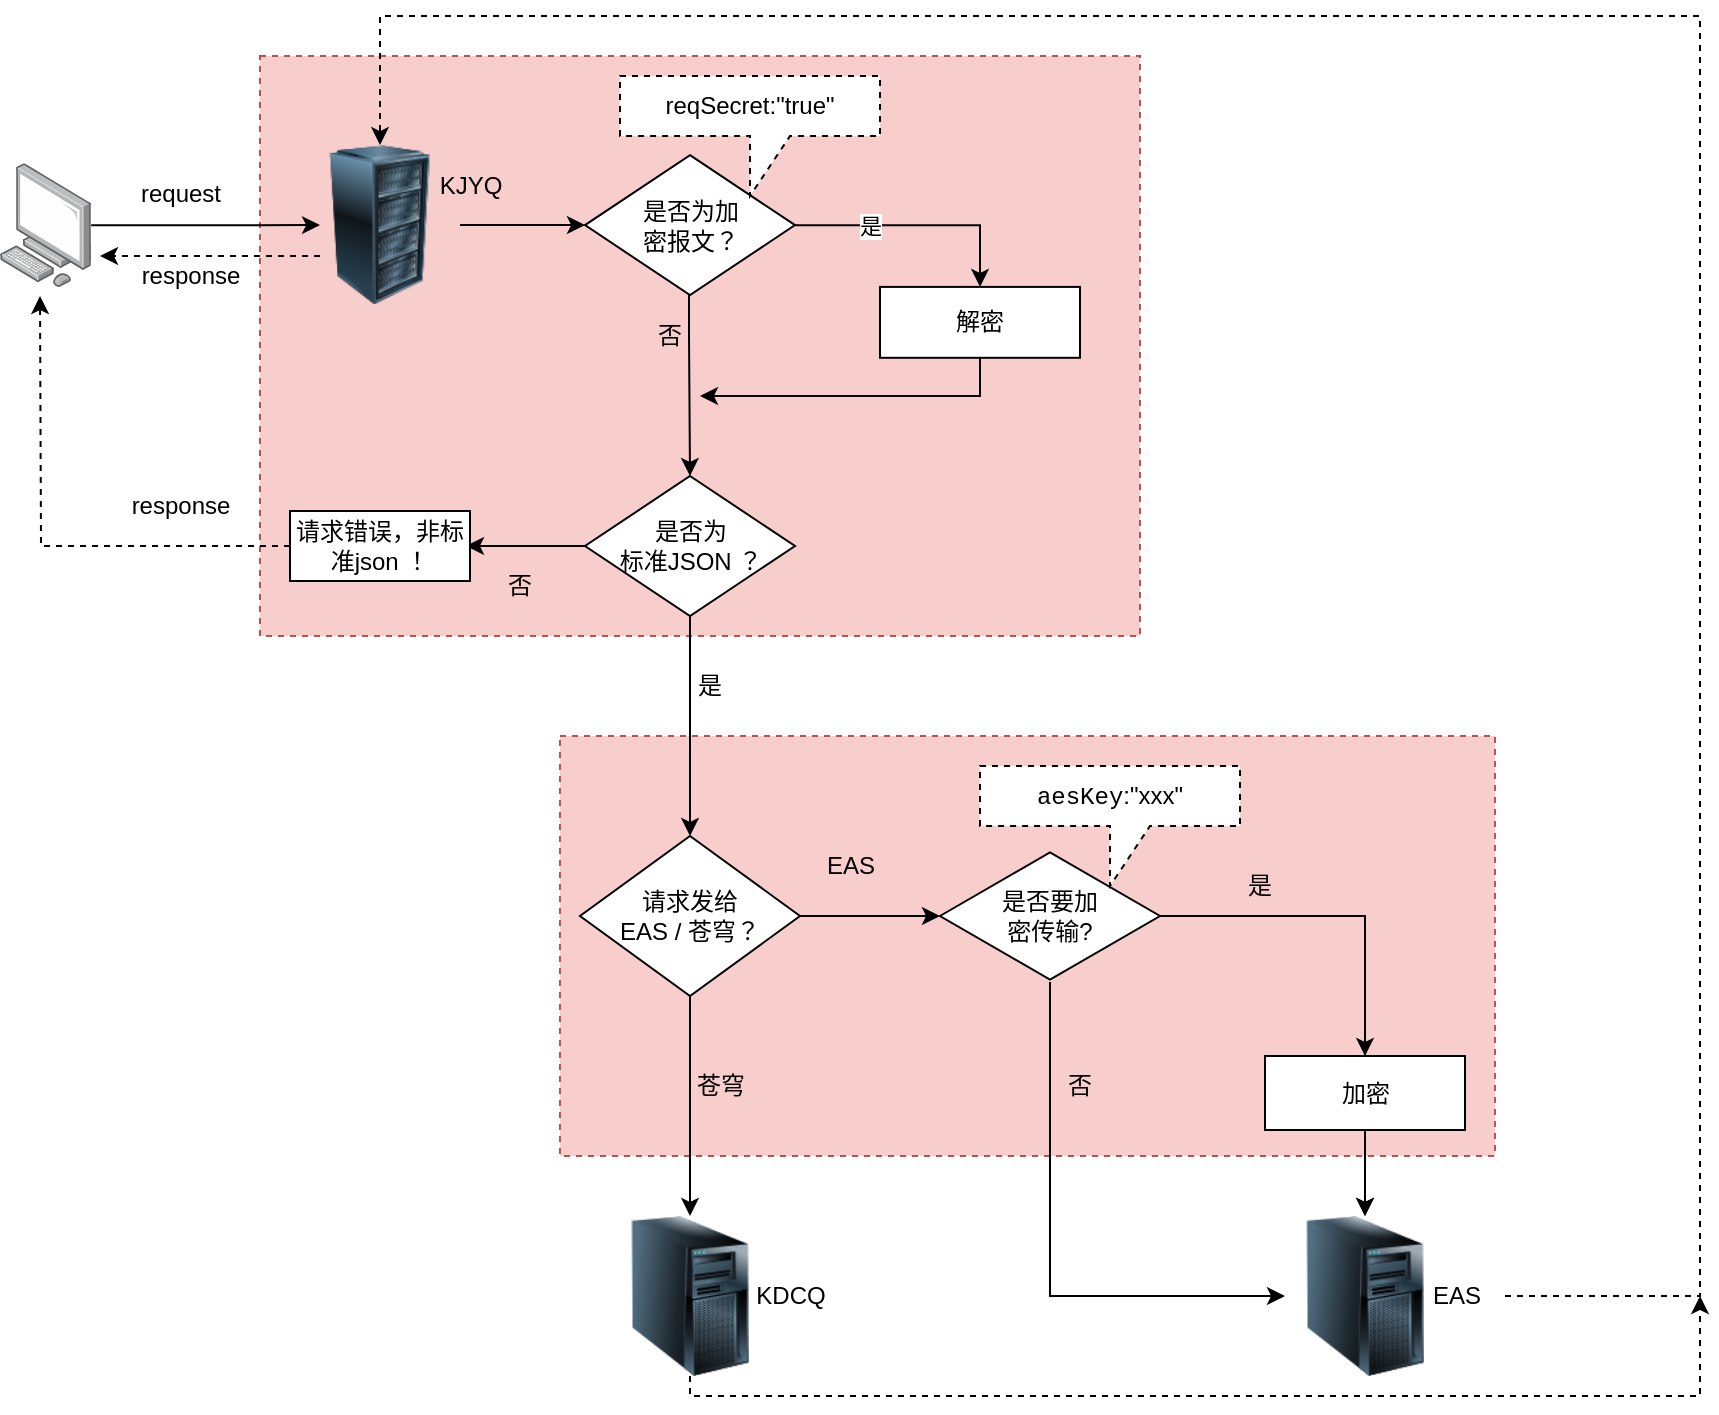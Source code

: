 <mxfile version="20.6.0" type="github">
  <diagram id="U3X7yAVofSB0_fFjsSE9" name="第 1 页">
    <mxGraphModel dx="1038" dy="539" grid="1" gridSize="10" guides="1" tooltips="1" connect="1" arrows="1" fold="1" page="1" pageScale="1" pageWidth="3300" pageHeight="4681" math="0" shadow="0">
      <root>
        <mxCell id="0" />
        <mxCell id="1" parent="0" />
        <mxCell id="NWSvcn1y5vmJvd92Y7-b-102" value="" style="rounded=0;whiteSpace=wrap;html=1;dashed=1;fillColor=#f8cecc;strokeColor=#b85450;" parent="1" vertex="1">
          <mxGeometry x="350" y="420" width="467.5" height="210" as="geometry" />
        </mxCell>
        <mxCell id="NWSvcn1y5vmJvd92Y7-b-82" value="" style="rounded=0;whiteSpace=wrap;html=1;dashed=1;fillColor=#f8cecc;strokeColor=#b85450;" parent="1" vertex="1">
          <mxGeometry x="200" y="80" width="440" height="290" as="geometry" />
        </mxCell>
        <mxCell id="NWSvcn1y5vmJvd92Y7-b-14" style="edgeStyle=orthogonalEdgeStyle;rounded=0;orthogonalLoop=1;jettySize=auto;html=1;" parent="1" source="NWSvcn1y5vmJvd92Y7-b-3" edge="1">
          <mxGeometry relative="1" as="geometry">
            <mxPoint x="230" y="164.55" as="targetPoint" />
          </mxGeometry>
        </mxCell>
        <mxCell id="NWSvcn1y5vmJvd92Y7-b-3" value="" style="points=[];aspect=fixed;html=1;align=center;shadow=0;dashed=0;image;image=img/lib/allied_telesis/computer_and_terminals/Personal_Computer.svg;" parent="1" vertex="1">
          <mxGeometry x="70" y="133.65" width="45.6" height="61.8" as="geometry" />
        </mxCell>
        <mxCell id="aQu6GG9CXCyOtQhi5hAx-2" style="edgeStyle=orthogonalEdgeStyle;rounded=0;orthogonalLoop=1;jettySize=auto;html=1;dashed=1;" edge="1" parent="1" source="NWSvcn1y5vmJvd92Y7-b-10">
          <mxGeometry relative="1" as="geometry">
            <mxPoint x="920" y="700" as="targetPoint" />
            <Array as="points">
              <mxPoint x="415" y="750" />
              <mxPoint x="920" y="750" />
            </Array>
          </mxGeometry>
        </mxCell>
        <mxCell id="NWSvcn1y5vmJvd92Y7-b-10" value="" style="image;html=1;image=img/lib/clip_art/computers/Server_Tower_128x128.png" parent="1" vertex="1">
          <mxGeometry x="375" y="660" width="80" height="80" as="geometry" />
        </mxCell>
        <mxCell id="B21uSw1qVCdi_lBnASV5-16" style="edgeStyle=orthogonalEdgeStyle;rounded=0;orthogonalLoop=1;jettySize=auto;html=1;entryX=0.5;entryY=0;entryDx=0;entryDy=0;dashed=1;" parent="1" source="NWSvcn1y5vmJvd92Y7-b-20" target="NWSvcn1y5vmJvd92Y7-b-13" edge="1">
          <mxGeometry relative="1" as="geometry">
            <Array as="points">
              <mxPoint x="920" y="700" />
              <mxPoint x="920" y="60" />
              <mxPoint x="260" y="60" />
            </Array>
          </mxGeometry>
        </mxCell>
        <mxCell id="NWSvcn1y5vmJvd92Y7-b-11" value="" style="image;html=1;image=img/lib/clip_art/computers/Server_Tower_128x128.png" parent="1" vertex="1">
          <mxGeometry x="712.5" y="660" width="80" height="80" as="geometry" />
        </mxCell>
        <mxCell id="NWSvcn1y5vmJvd92Y7-b-30" value="" style="edgeStyle=orthogonalEdgeStyle;rounded=0;orthogonalLoop=1;jettySize=auto;html=1;" parent="1" source="NWSvcn1y5vmJvd92Y7-b-13" target="NWSvcn1y5vmJvd92Y7-b-24" edge="1">
          <mxGeometry relative="1" as="geometry">
            <mxPoint x="320" y="164.6" as="sourcePoint" />
          </mxGeometry>
        </mxCell>
        <mxCell id="NWSvcn1y5vmJvd92Y7-b-13" value="" style="image;html=1;image=img/lib/clip_art/computers/Server_Rack_128x128.png" parent="1" vertex="1">
          <mxGeometry x="220" y="124.55" width="80" height="80" as="geometry" />
        </mxCell>
        <mxCell id="NWSvcn1y5vmJvd92Y7-b-19" value="KDCQ" style="text;html=1;align=center;verticalAlign=middle;resizable=0;points=[];autosize=1;strokeColor=none;fillColor=none;" parent="1" vertex="1">
          <mxGeometry x="435" y="685" width="60" height="30" as="geometry" />
        </mxCell>
        <mxCell id="NWSvcn1y5vmJvd92Y7-b-20" value="EAS" style="text;html=1;align=center;verticalAlign=middle;resizable=0;points=[];autosize=1;strokeColor=none;fillColor=none;" parent="1" vertex="1">
          <mxGeometry x="772.5" y="685" width="50" height="30" as="geometry" />
        </mxCell>
        <mxCell id="NWSvcn1y5vmJvd92Y7-b-21" value="request" style="text;html=1;align=center;verticalAlign=middle;resizable=0;points=[];autosize=1;strokeColor=none;fillColor=none;" parent="1" vertex="1">
          <mxGeometry x="130" y="133.65" width="60" height="30" as="geometry" />
        </mxCell>
        <mxCell id="NWSvcn1y5vmJvd92Y7-b-81" style="edgeStyle=orthogonalEdgeStyle;rounded=0;orthogonalLoop=1;jettySize=auto;html=1;entryX=0.5;entryY=0;entryDx=0;entryDy=0;" parent="1" source="NWSvcn1y5vmJvd92Y7-b-24" target="NWSvcn1y5vmJvd92Y7-b-54" edge="1">
          <mxGeometry relative="1" as="geometry" />
        </mxCell>
        <mxCell id="NWSvcn1y5vmJvd92Y7-b-24" value="是否为加&lt;br&gt;密报文？" style="rhombus;whiteSpace=wrap;html=1;" parent="1" vertex="1">
          <mxGeometry x="362.5" y="129.55" width="105" height="70" as="geometry" />
        </mxCell>
        <mxCell id="NWSvcn1y5vmJvd92Y7-b-36" style="edgeStyle=orthogonalEdgeStyle;rounded=0;orthogonalLoop=1;jettySize=auto;html=1;" parent="1" edge="1">
          <mxGeometry relative="1" as="geometry">
            <mxPoint x="414.5" y="199.55" as="sourcePoint" />
            <mxPoint x="415" y="290" as="targetPoint" />
            <Array as="points">
              <mxPoint x="414.5" y="219.55" />
              <mxPoint x="414.5" y="409.55" />
            </Array>
          </mxGeometry>
        </mxCell>
        <mxCell id="NWSvcn1y5vmJvd92Y7-b-40" style="edgeStyle=orthogonalEdgeStyle;rounded=0;orthogonalLoop=1;jettySize=auto;html=1;exitX=1;exitY=0.5;exitDx=0;exitDy=0;" parent="1" source="NWSvcn1y5vmJvd92Y7-b-37" edge="1">
          <mxGeometry relative="1" as="geometry">
            <mxPoint x="540" y="510" as="targetPoint" />
          </mxGeometry>
        </mxCell>
        <mxCell id="NWSvcn1y5vmJvd92Y7-b-105" style="edgeStyle=orthogonalEdgeStyle;rounded=0;orthogonalLoop=1;jettySize=auto;html=1;fontColor=#000000;" parent="1" source="NWSvcn1y5vmJvd92Y7-b-37" target="NWSvcn1y5vmJvd92Y7-b-10" edge="1">
          <mxGeometry relative="1" as="geometry" />
        </mxCell>
        <mxCell id="NWSvcn1y5vmJvd92Y7-b-37" value="请求发给&lt;br&gt;EAS / 苍穹？" style="rhombus;whiteSpace=wrap;html=1;" parent="1" vertex="1">
          <mxGeometry x="360" y="470" width="110" height="80" as="geometry" />
        </mxCell>
        <mxCell id="NWSvcn1y5vmJvd92Y7-b-41" value="EAS" style="text;html=1;align=center;verticalAlign=middle;resizable=0;points=[];autosize=1;strokeColor=none;fillColor=none;" parent="1" vertex="1">
          <mxGeometry x="470" y="470" width="50" height="30" as="geometry" />
        </mxCell>
        <mxCell id="NWSvcn1y5vmJvd92Y7-b-46" value="苍穹" style="text;html=1;align=center;verticalAlign=middle;resizable=0;points=[];autosize=1;strokeColor=none;fillColor=none;" parent="1" vertex="1">
          <mxGeometry x="405" y="580" width="50" height="30" as="geometry" />
        </mxCell>
        <mxCell id="NWSvcn1y5vmJvd92Y7-b-50" value="是" style="edgeLabel;html=1;align=center;verticalAlign=middle;resizable=0;points=[];" parent="1" vertex="1" connectable="0">
          <mxGeometry x="599.999" y="100.0" as="geometry">
            <mxPoint x="-95" y="65" as="offset" />
          </mxGeometry>
        </mxCell>
        <mxCell id="NWSvcn1y5vmJvd92Y7-b-79" style="edgeStyle=orthogonalEdgeStyle;rounded=0;orthogonalLoop=1;jettySize=auto;html=1;" parent="1" source="NWSvcn1y5vmJvd92Y7-b-54" edge="1">
          <mxGeometry relative="1" as="geometry">
            <mxPoint x="420" y="250" as="targetPoint" />
            <Array as="points">
              <mxPoint x="560" y="250" />
            </Array>
          </mxGeometry>
        </mxCell>
        <mxCell id="NWSvcn1y5vmJvd92Y7-b-54" value="解密" style="rounded=0;whiteSpace=wrap;html=1;" parent="1" vertex="1">
          <mxGeometry x="510" y="195.45" width="100" height="35.45" as="geometry" />
        </mxCell>
        <mxCell id="NWSvcn1y5vmJvd92Y7-b-68" value="否" style="text;html=1;strokeColor=none;fillColor=none;align=center;verticalAlign=middle;whiteSpace=wrap;rounded=0;" parent="1" vertex="1">
          <mxGeometry x="375" y="204.55" width="60" height="30" as="geometry" />
        </mxCell>
        <mxCell id="NWSvcn1y5vmJvd92Y7-b-71" value="KJYQ" style="text;html=1;align=center;verticalAlign=middle;resizable=0;points=[];autosize=1;strokeColor=none;fillColor=none;" parent="1" vertex="1">
          <mxGeometry x="280" y="129.55" width="50" height="30" as="geometry" />
        </mxCell>
        <mxCell id="NWSvcn1y5vmJvd92Y7-b-83" value="reqSecret:&quot;true&quot;" style="shape=callout;whiteSpace=wrap;html=1;perimeter=calloutPerimeter;dashed=1;" parent="1" vertex="1">
          <mxGeometry x="380" y="90" width="130" height="60" as="geometry" />
        </mxCell>
        <mxCell id="NWSvcn1y5vmJvd92Y7-b-98" style="edgeStyle=orthogonalEdgeStyle;rounded=0;orthogonalLoop=1;jettySize=auto;html=1;entryX=0.5;entryY=0;entryDx=0;entryDy=0;fontColor=#000000;" parent="1" source="NWSvcn1y5vmJvd92Y7-b-84" target="NWSvcn1y5vmJvd92Y7-b-89" edge="1">
          <mxGeometry relative="1" as="geometry" />
        </mxCell>
        <mxCell id="NWSvcn1y5vmJvd92Y7-b-103" style="edgeStyle=orthogonalEdgeStyle;rounded=0;orthogonalLoop=1;jettySize=auto;html=1;fontColor=#000000;" parent="1" source="NWSvcn1y5vmJvd92Y7-b-84" target="NWSvcn1y5vmJvd92Y7-b-11" edge="1">
          <mxGeometry relative="1" as="geometry" />
        </mxCell>
        <mxCell id="NWSvcn1y5vmJvd92Y7-b-104" style="edgeStyle=orthogonalEdgeStyle;rounded=0;orthogonalLoop=1;jettySize=auto;html=1;fontColor=#000000;" parent="1" source="NWSvcn1y5vmJvd92Y7-b-84" target="NWSvcn1y5vmJvd92Y7-b-11" edge="1">
          <mxGeometry relative="1" as="geometry">
            <Array as="points">
              <mxPoint x="595" y="700" />
            </Array>
          </mxGeometry>
        </mxCell>
        <mxCell id="NWSvcn1y5vmJvd92Y7-b-84" value="是否要加&lt;br&gt;密传输?" style="html=1;whiteSpace=wrap;aspect=fixed;shape=isoRectangle;" parent="1" vertex="1">
          <mxGeometry x="540" y="477" width="110" height="66" as="geometry" />
        </mxCell>
        <mxCell id="NWSvcn1y5vmJvd92Y7-b-85" value="&lt;span style=&quot;background-color: rgb(255, 255, 255); font-family: Consolas, courier;&quot;&gt;aesKey&lt;/span&gt;:&quot;xxx&quot;" style="shape=callout;whiteSpace=wrap;html=1;perimeter=calloutPerimeter;dashed=1;fontColor=#000000;" parent="1" vertex="1">
          <mxGeometry x="560" y="435" width="130" height="60" as="geometry" />
        </mxCell>
        <mxCell id="NWSvcn1y5vmJvd92Y7-b-101" style="edgeStyle=orthogonalEdgeStyle;rounded=0;orthogonalLoop=1;jettySize=auto;html=1;fontColor=#000000;" parent="1" source="NWSvcn1y5vmJvd92Y7-b-89" target="NWSvcn1y5vmJvd92Y7-b-11" edge="1">
          <mxGeometry relative="1" as="geometry" />
        </mxCell>
        <mxCell id="NWSvcn1y5vmJvd92Y7-b-89" value="加密" style="rounded=0;whiteSpace=wrap;html=1;" parent="1" vertex="1">
          <mxGeometry x="702.5" y="580" width="100" height="37" as="geometry" />
        </mxCell>
        <mxCell id="NWSvcn1y5vmJvd92Y7-b-92" value="是" style="text;html=1;strokeColor=none;fillColor=none;align=center;verticalAlign=middle;whiteSpace=wrap;rounded=0;fontColor=#000000;" parent="1" vertex="1">
          <mxGeometry x="670" y="480" width="60" height="30" as="geometry" />
        </mxCell>
        <mxCell id="NWSvcn1y5vmJvd92Y7-b-97" value="否" style="text;html=1;strokeColor=none;fillColor=none;align=center;verticalAlign=middle;whiteSpace=wrap;rounded=0;fontColor=#000000;" parent="1" vertex="1">
          <mxGeometry x="580" y="580" width="60" height="30" as="geometry" />
        </mxCell>
        <mxCell id="B21uSw1qVCdi_lBnASV5-2" style="edgeStyle=orthogonalEdgeStyle;rounded=0;orthogonalLoop=1;jettySize=auto;html=1;" parent="1" source="B21uSw1qVCdi_lBnASV5-1" target="NWSvcn1y5vmJvd92Y7-b-37" edge="1">
          <mxGeometry relative="1" as="geometry" />
        </mxCell>
        <mxCell id="B21uSw1qVCdi_lBnASV5-6" style="edgeStyle=orthogonalEdgeStyle;rounded=0;orthogonalLoop=1;jettySize=auto;html=1;" parent="1" source="B21uSw1qVCdi_lBnASV5-1" edge="1">
          <mxGeometry relative="1" as="geometry">
            <mxPoint x="303" y="325" as="targetPoint" />
          </mxGeometry>
        </mxCell>
        <mxCell id="B21uSw1qVCdi_lBnASV5-1" value="是否为&lt;br&gt;标准JSON ？" style="rhombus;whiteSpace=wrap;html=1;" parent="1" vertex="1">
          <mxGeometry x="362.5" y="290" width="105" height="70" as="geometry" />
        </mxCell>
        <mxCell id="B21uSw1qVCdi_lBnASV5-3" value="是" style="text;html=1;strokeColor=none;fillColor=none;align=center;verticalAlign=middle;whiteSpace=wrap;rounded=0;" parent="1" vertex="1">
          <mxGeometry x="395" y="380" width="60" height="30" as="geometry" />
        </mxCell>
        <mxCell id="B21uSw1qVCdi_lBnASV5-9" style="edgeStyle=orthogonalEdgeStyle;rounded=0;orthogonalLoop=1;jettySize=auto;html=1;dashed=1;" parent="1" source="B21uSw1qVCdi_lBnASV5-7" edge="1">
          <mxGeometry relative="1" as="geometry">
            <mxPoint x="90" y="200" as="targetPoint" />
          </mxGeometry>
        </mxCell>
        <mxCell id="B21uSw1qVCdi_lBnASV5-7" value="请求错误，非标准json ！" style="rounded=0;whiteSpace=wrap;html=1;" parent="1" vertex="1">
          <mxGeometry x="215" y="307.5" width="90" height="35" as="geometry" />
        </mxCell>
        <mxCell id="B21uSw1qVCdi_lBnASV5-12" value="否" style="text;html=1;strokeColor=none;fillColor=none;align=center;verticalAlign=middle;whiteSpace=wrap;rounded=0;" parent="1" vertex="1">
          <mxGeometry x="300" y="330" width="60" height="30" as="geometry" />
        </mxCell>
        <mxCell id="B21uSw1qVCdi_lBnASV5-13" value="response" style="text;html=1;align=center;verticalAlign=middle;resizable=0;points=[];autosize=1;strokeColor=none;fillColor=none;" parent="1" vertex="1">
          <mxGeometry x="125" y="290" width="70" height="30" as="geometry" />
        </mxCell>
        <mxCell id="B21uSw1qVCdi_lBnASV5-17" value="" style="endArrow=classic;html=1;rounded=0;dashed=1;exitX=0.125;exitY=0.693;exitDx=0;exitDy=0;exitPerimeter=0;" parent="1" source="NWSvcn1y5vmJvd92Y7-b-13" edge="1">
          <mxGeometry width="50" height="50" relative="1" as="geometry">
            <mxPoint x="190" y="180" as="sourcePoint" />
            <mxPoint x="120" y="180" as="targetPoint" />
            <Array as="points">
              <mxPoint x="140" y="180" />
            </Array>
          </mxGeometry>
        </mxCell>
        <mxCell id="B21uSw1qVCdi_lBnASV5-19" value="response" style="text;html=1;align=center;verticalAlign=middle;resizable=0;points=[];autosize=1;strokeColor=none;fillColor=none;" parent="1" vertex="1">
          <mxGeometry x="130" y="174.55" width="70" height="30" as="geometry" />
        </mxCell>
      </root>
    </mxGraphModel>
  </diagram>
</mxfile>
